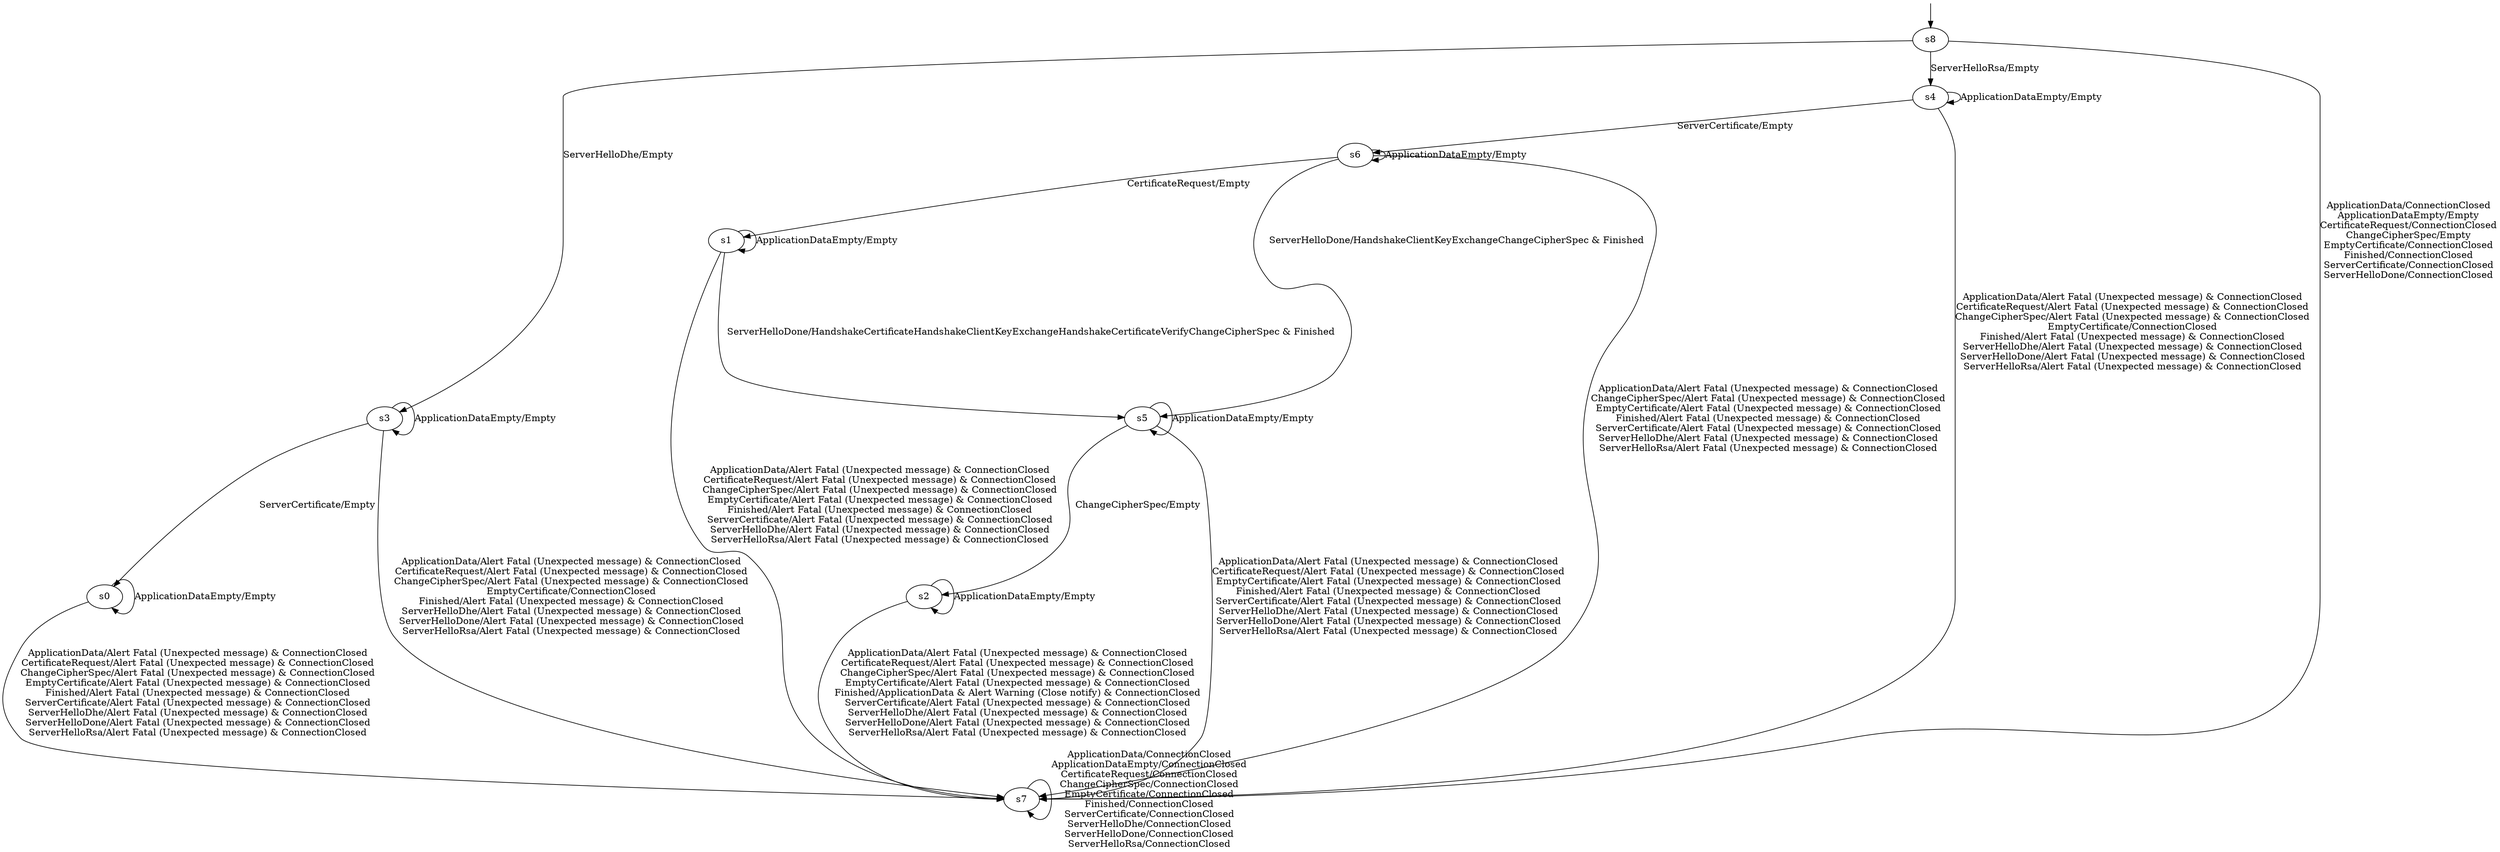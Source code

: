 digraph G {
__start0 [height="0", label="", shape="none", width="0"];
__start0 -> s8;
s8;
s0;
s1;
s2;
s3;
s4;
s5;
s6;
s7;
s8 -> s7  [label="ApplicationData/ConnectionClosed
ApplicationDataEmpty/Empty
CertificateRequest/ConnectionClosed
ChangeCipherSpec/Empty
EmptyCertificate/ConnectionClosed
Finished/ConnectionClosed
ServerCertificate/ConnectionClosed
ServerHelloDone/ConnectionClosed"];
s8 -> s3  [label="ServerHelloDhe/Empty"];
s8 -> s4  [label="ServerHelloRsa/Empty"];
s0 -> s7  [label="ApplicationData/Alert Fatal (Unexpected message) & ConnectionClosed
CertificateRequest/Alert Fatal (Unexpected message) & ConnectionClosed
ChangeCipherSpec/Alert Fatal (Unexpected message) & ConnectionClosed
EmptyCertificate/Alert Fatal (Unexpected message) & ConnectionClosed
Finished/Alert Fatal (Unexpected message) & ConnectionClosed
ServerCertificate/Alert Fatal (Unexpected message) & ConnectionClosed
ServerHelloDhe/Alert Fatal (Unexpected message) & ConnectionClosed
ServerHelloDone/Alert Fatal (Unexpected message) & ConnectionClosed
ServerHelloRsa/Alert Fatal (Unexpected message) & ConnectionClosed"];
s0 -> s0  [label="ApplicationDataEmpty/Empty"];
s1 -> s7  [label="ApplicationData/Alert Fatal (Unexpected message) & ConnectionClosed
CertificateRequest/Alert Fatal (Unexpected message) & ConnectionClosed
ChangeCipherSpec/Alert Fatal (Unexpected message) & ConnectionClosed
EmptyCertificate/Alert Fatal (Unexpected message) & ConnectionClosed
Finished/Alert Fatal (Unexpected message) & ConnectionClosed
ServerCertificate/Alert Fatal (Unexpected message) & ConnectionClosed
ServerHelloDhe/Alert Fatal (Unexpected message) & ConnectionClosed
ServerHelloRsa/Alert Fatal (Unexpected message) & ConnectionClosed"];
s1 -> s1  [label="ApplicationDataEmpty/Empty"];
s1 -> s5  [label="ServerHelloDone/HandshakeCertificateHandshakeClientKeyExchangeHandshakeCertificateVerifyChangeCipherSpec & Finished"];
s2 -> s7  [label="ApplicationData/Alert Fatal (Unexpected message) & ConnectionClosed
CertificateRequest/Alert Fatal (Unexpected message) & ConnectionClosed
ChangeCipherSpec/Alert Fatal (Unexpected message) & ConnectionClosed
EmptyCertificate/Alert Fatal (Unexpected message) & ConnectionClosed
Finished/ApplicationData & Alert Warning (Close notify) & ConnectionClosed
ServerCertificate/Alert Fatal (Unexpected message) & ConnectionClosed
ServerHelloDhe/Alert Fatal (Unexpected message) & ConnectionClosed
ServerHelloDone/Alert Fatal (Unexpected message) & ConnectionClosed
ServerHelloRsa/Alert Fatal (Unexpected message) & ConnectionClosed"];
s2 -> s2  [label="ApplicationDataEmpty/Empty"];
s3 -> s7  [label="ApplicationData/Alert Fatal (Unexpected message) & ConnectionClosed
CertificateRequest/Alert Fatal (Unexpected message) & ConnectionClosed
ChangeCipherSpec/Alert Fatal (Unexpected message) & ConnectionClosed
EmptyCertificate/ConnectionClosed
Finished/Alert Fatal (Unexpected message) & ConnectionClosed
ServerHelloDhe/Alert Fatal (Unexpected message) & ConnectionClosed
ServerHelloDone/Alert Fatal (Unexpected message) & ConnectionClosed
ServerHelloRsa/Alert Fatal (Unexpected message) & ConnectionClosed"];
s3 -> s3  [label="ApplicationDataEmpty/Empty"];
s3 -> s0  [label="ServerCertificate/Empty"];
s4 -> s7  [label="ApplicationData/Alert Fatal (Unexpected message) & ConnectionClosed
CertificateRequest/Alert Fatal (Unexpected message) & ConnectionClosed
ChangeCipherSpec/Alert Fatal (Unexpected message) & ConnectionClosed
EmptyCertificate/ConnectionClosed
Finished/Alert Fatal (Unexpected message) & ConnectionClosed
ServerHelloDhe/Alert Fatal (Unexpected message) & ConnectionClosed
ServerHelloDone/Alert Fatal (Unexpected message) & ConnectionClosed
ServerHelloRsa/Alert Fatal (Unexpected message) & ConnectionClosed"];
s4 -> s4  [label="ApplicationDataEmpty/Empty"];
s4 -> s6  [label="ServerCertificate/Empty"];
s5 -> s7  [label="ApplicationData/Alert Fatal (Unexpected message) & ConnectionClosed
CertificateRequest/Alert Fatal (Unexpected message) & ConnectionClosed
EmptyCertificate/Alert Fatal (Unexpected message) & ConnectionClosed
Finished/Alert Fatal (Unexpected message) & ConnectionClosed
ServerCertificate/Alert Fatal (Unexpected message) & ConnectionClosed
ServerHelloDhe/Alert Fatal (Unexpected message) & ConnectionClosed
ServerHelloDone/Alert Fatal (Unexpected message) & ConnectionClosed
ServerHelloRsa/Alert Fatal (Unexpected message) & ConnectionClosed"];
s5 -> s5  [label="ApplicationDataEmpty/Empty"];
s5 -> s2  [label="ChangeCipherSpec/Empty"];
s6 -> s7  [label="ApplicationData/Alert Fatal (Unexpected message) & ConnectionClosed
ChangeCipherSpec/Alert Fatal (Unexpected message) & ConnectionClosed
EmptyCertificate/Alert Fatal (Unexpected message) & ConnectionClosed
Finished/Alert Fatal (Unexpected message) & ConnectionClosed
ServerCertificate/Alert Fatal (Unexpected message) & ConnectionClosed
ServerHelloDhe/Alert Fatal (Unexpected message) & ConnectionClosed
ServerHelloRsa/Alert Fatal (Unexpected message) & ConnectionClosed"];
s6 -> s6  [label="ApplicationDataEmpty/Empty"];
s6 -> s1  [label="CertificateRequest/Empty"];
s6 -> s5  [label="ServerHelloDone/HandshakeClientKeyExchangeChangeCipherSpec & Finished"];
s7 -> s7  [label="ApplicationData/ConnectionClosed
ApplicationDataEmpty/ConnectionClosed
CertificateRequest/ConnectionClosed
ChangeCipherSpec/ConnectionClosed
EmptyCertificate/ConnectionClosed
Finished/ConnectionClosed
ServerCertificate/ConnectionClosed
ServerHelloDhe/ConnectionClosed
ServerHelloDone/ConnectionClosed
ServerHelloRsa/ConnectionClosed"];
}
